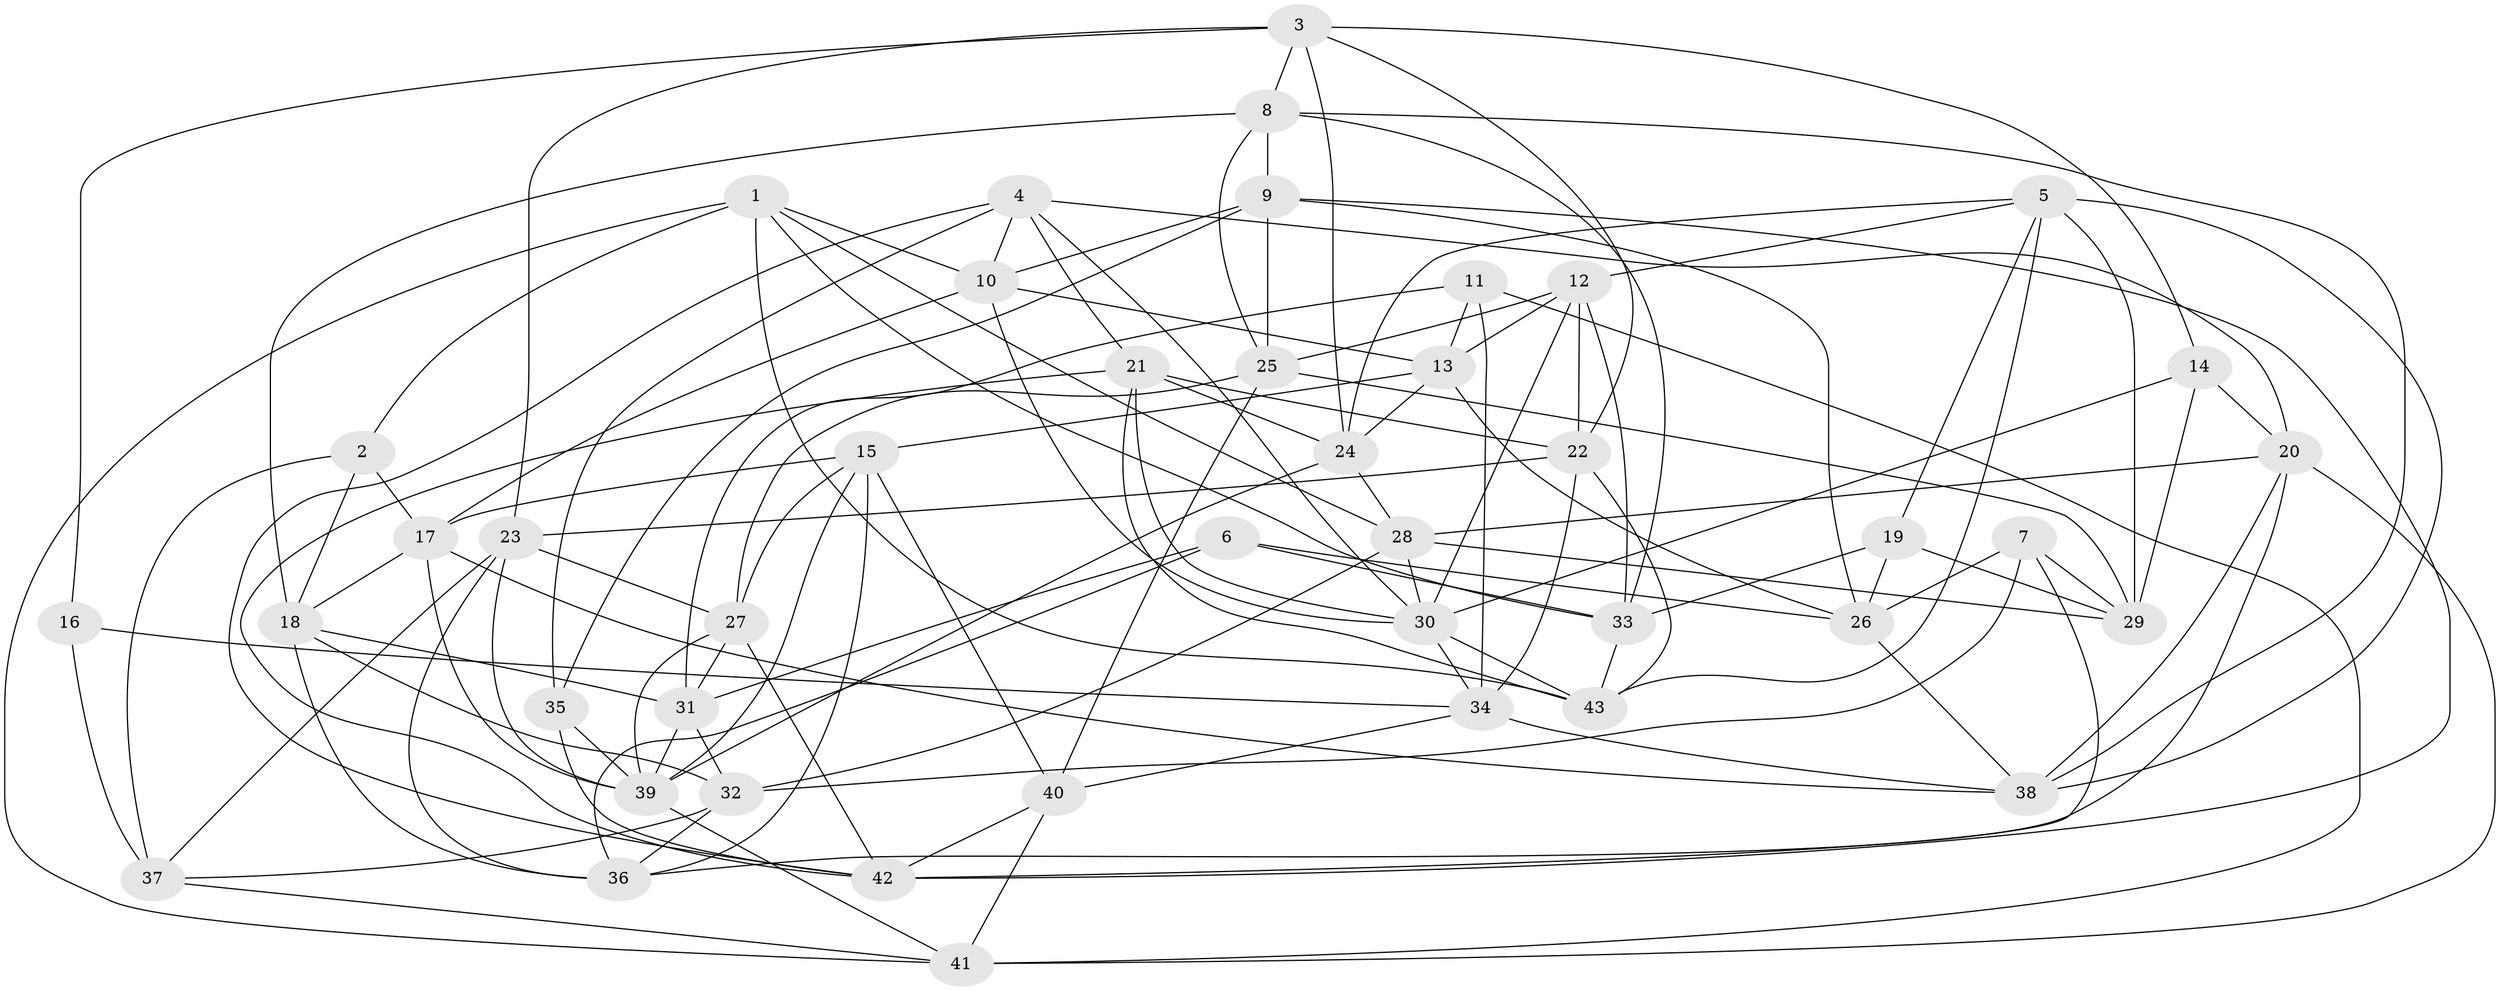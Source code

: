 // original degree distribution, {4: 1.0}
// Generated by graph-tools (version 1.1) at 2025/50/03/09/25 03:50:43]
// undirected, 43 vertices, 122 edges
graph export_dot {
graph [start="1"]
  node [color=gray90,style=filled];
  1;
  2;
  3;
  4;
  5;
  6;
  7;
  8;
  9;
  10;
  11;
  12;
  13;
  14;
  15;
  16;
  17;
  18;
  19;
  20;
  21;
  22;
  23;
  24;
  25;
  26;
  27;
  28;
  29;
  30;
  31;
  32;
  33;
  34;
  35;
  36;
  37;
  38;
  39;
  40;
  41;
  42;
  43;
  1 -- 2 [weight=1.0];
  1 -- 10 [weight=1.0];
  1 -- 28 [weight=1.0];
  1 -- 33 [weight=1.0];
  1 -- 41 [weight=1.0];
  1 -- 43 [weight=1.0];
  2 -- 17 [weight=1.0];
  2 -- 18 [weight=1.0];
  2 -- 37 [weight=1.0];
  3 -- 8 [weight=1.0];
  3 -- 14 [weight=1.0];
  3 -- 16 [weight=1.0];
  3 -- 22 [weight=1.0];
  3 -- 23 [weight=1.0];
  3 -- 24 [weight=1.0];
  4 -- 10 [weight=1.0];
  4 -- 20 [weight=1.0];
  4 -- 21 [weight=1.0];
  4 -- 30 [weight=1.0];
  4 -- 35 [weight=1.0];
  4 -- 42 [weight=1.0];
  5 -- 12 [weight=1.0];
  5 -- 19 [weight=1.0];
  5 -- 24 [weight=1.0];
  5 -- 29 [weight=1.0];
  5 -- 38 [weight=1.0];
  5 -- 43 [weight=1.0];
  6 -- 26 [weight=1.0];
  6 -- 31 [weight=1.0];
  6 -- 33 [weight=1.0];
  6 -- 36 [weight=1.0];
  7 -- 26 [weight=1.0];
  7 -- 29 [weight=1.0];
  7 -- 32 [weight=1.0];
  7 -- 42 [weight=1.0];
  8 -- 9 [weight=1.0];
  8 -- 18 [weight=1.0];
  8 -- 25 [weight=1.0];
  8 -- 33 [weight=1.0];
  8 -- 38 [weight=1.0];
  9 -- 10 [weight=1.0];
  9 -- 25 [weight=1.0];
  9 -- 26 [weight=1.0];
  9 -- 35 [weight=1.0];
  9 -- 42 [weight=1.0];
  10 -- 13 [weight=1.0];
  10 -- 17 [weight=1.0];
  10 -- 30 [weight=1.0];
  11 -- 13 [weight=1.0];
  11 -- 31 [weight=1.0];
  11 -- 34 [weight=1.0];
  11 -- 41 [weight=1.0];
  12 -- 13 [weight=1.0];
  12 -- 22 [weight=1.0];
  12 -- 25 [weight=1.0];
  12 -- 30 [weight=1.0];
  12 -- 33 [weight=1.0];
  13 -- 15 [weight=1.0];
  13 -- 24 [weight=1.0];
  13 -- 26 [weight=1.0];
  14 -- 20 [weight=1.0];
  14 -- 29 [weight=1.0];
  14 -- 30 [weight=1.0];
  15 -- 17 [weight=1.0];
  15 -- 27 [weight=1.0];
  15 -- 36 [weight=1.0];
  15 -- 39 [weight=1.0];
  15 -- 40 [weight=1.0];
  16 -- 34 [weight=1.0];
  16 -- 37 [weight=2.0];
  17 -- 18 [weight=1.0];
  17 -- 38 [weight=1.0];
  17 -- 39 [weight=1.0];
  18 -- 31 [weight=1.0];
  18 -- 32 [weight=1.0];
  18 -- 36 [weight=1.0];
  19 -- 26 [weight=1.0];
  19 -- 29 [weight=1.0];
  19 -- 33 [weight=1.0];
  20 -- 28 [weight=1.0];
  20 -- 36 [weight=1.0];
  20 -- 38 [weight=1.0];
  20 -- 41 [weight=1.0];
  21 -- 22 [weight=1.0];
  21 -- 24 [weight=1.0];
  21 -- 30 [weight=1.0];
  21 -- 42 [weight=1.0];
  21 -- 43 [weight=1.0];
  22 -- 23 [weight=1.0];
  22 -- 34 [weight=1.0];
  22 -- 43 [weight=1.0];
  23 -- 27 [weight=1.0];
  23 -- 36 [weight=1.0];
  23 -- 37 [weight=1.0];
  23 -- 39 [weight=1.0];
  24 -- 28 [weight=1.0];
  24 -- 39 [weight=1.0];
  25 -- 27 [weight=1.0];
  25 -- 29 [weight=1.0];
  25 -- 40 [weight=1.0];
  26 -- 38 [weight=1.0];
  27 -- 31 [weight=1.0];
  27 -- 39 [weight=1.0];
  27 -- 42 [weight=1.0];
  28 -- 29 [weight=1.0];
  28 -- 30 [weight=1.0];
  28 -- 32 [weight=1.0];
  30 -- 34 [weight=1.0];
  30 -- 43 [weight=1.0];
  31 -- 32 [weight=1.0];
  31 -- 39 [weight=1.0];
  32 -- 36 [weight=1.0];
  32 -- 37 [weight=1.0];
  33 -- 43 [weight=1.0];
  34 -- 38 [weight=1.0];
  34 -- 40 [weight=1.0];
  35 -- 39 [weight=1.0];
  35 -- 42 [weight=1.0];
  37 -- 41 [weight=1.0];
  39 -- 41 [weight=1.0];
  40 -- 41 [weight=1.0];
  40 -- 42 [weight=2.0];
}
